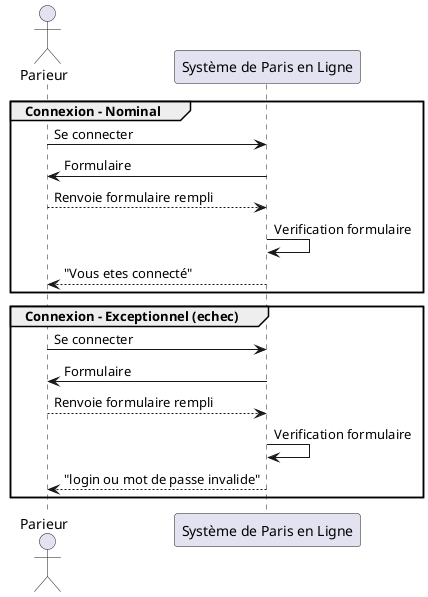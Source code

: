 
@startuml
actor Parieur
participant "Système de Paris en Ligne" as System

group Connexion - Nominal
Parieur -> System: Se connecter 
System -> Parieur: Formulaire
Parieur --> System: Renvoie formulaire rempli
System -> System: Verification formulaire
System --> Parieur: "Vous etes connecté"
end

group Connexion - Exceptionnel (echec)
Parieur -> System: Se connecter 
System -> Parieur: Formulaire
Parieur --> System: Renvoie formulaire rempli
System -> System: Verification formulaire
System --> Parieur: "login ou mot de passe invalide"
end

@enduml
